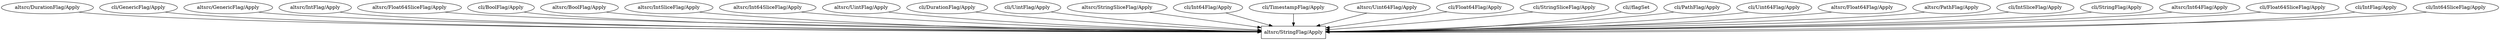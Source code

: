 digraph gph {
"altsrc/StringFlag/Apply" [label="altsrc/StringFlag/Apply", shape="box"];"altsrc/DurationFlag/Apply"->"altsrc/StringFlag/Apply";
"cli/GenericFlag/Apply"->"altsrc/StringFlag/Apply";
"altsrc/GenericFlag/Apply"->"altsrc/StringFlag/Apply";
"altsrc/IntFlag/Apply"->"altsrc/StringFlag/Apply";
"altsrc/Float64SliceFlag/Apply"->"altsrc/StringFlag/Apply";
"cli/BoolFlag/Apply"->"altsrc/StringFlag/Apply";
"altsrc/BoolFlag/Apply"->"altsrc/StringFlag/Apply";
"altsrc/IntSliceFlag/Apply"->"altsrc/StringFlag/Apply";
"altsrc/Int64SliceFlag/Apply"->"altsrc/StringFlag/Apply";
"altsrc/UintFlag/Apply"->"altsrc/StringFlag/Apply";
"cli/DurationFlag/Apply"->"altsrc/StringFlag/Apply";
"cli/UintFlag/Apply"->"altsrc/StringFlag/Apply";
"altsrc/StringSliceFlag/Apply"->"altsrc/StringFlag/Apply";
"cli/Int64Flag/Apply"->"altsrc/StringFlag/Apply";
"cli/TimestampFlag/Apply"->"altsrc/StringFlag/Apply";
"altsrc/Uint64Flag/Apply"->"altsrc/StringFlag/Apply";
"cli/Float64Flag/Apply"->"altsrc/StringFlag/Apply";
"cli/StringSliceFlag/Apply"->"altsrc/StringFlag/Apply";
"cli//flagSet"->"altsrc/StringFlag/Apply";
"cli/PathFlag/Apply"->"altsrc/StringFlag/Apply";
"cli/Uint64Flag/Apply"->"altsrc/StringFlag/Apply";
"altsrc/Float64Flag/Apply"->"altsrc/StringFlag/Apply";
"altsrc/PathFlag/Apply"->"altsrc/StringFlag/Apply";
"cli/IntSliceFlag/Apply"->"altsrc/StringFlag/Apply";
"cli/StringFlag/Apply"->"altsrc/StringFlag/Apply";
"altsrc/Int64Flag/Apply"->"altsrc/StringFlag/Apply";
"cli/Float64SliceFlag/Apply"->"altsrc/StringFlag/Apply";
"cli/IntFlag/Apply"->"altsrc/StringFlag/Apply";
"cli/Int64SliceFlag/Apply"->"altsrc/StringFlag/Apply";
}